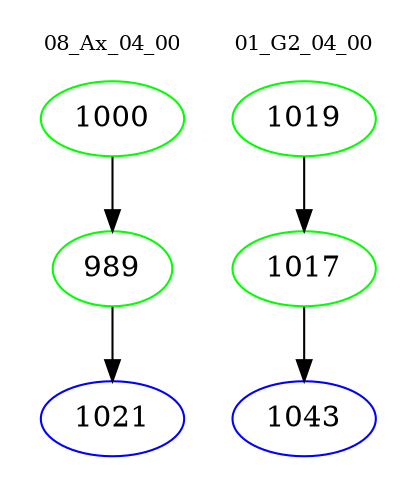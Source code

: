 digraph{
subgraph cluster_0 {
color = white
label = "08_Ax_04_00";
fontsize=10;
T0_1000 [label="1000", color="green"]
T0_1000 -> T0_989 [color="black"]
T0_989 [label="989", color="green"]
T0_989 -> T0_1021 [color="black"]
T0_1021 [label="1021", color="blue"]
}
subgraph cluster_1 {
color = white
label = "01_G2_04_00";
fontsize=10;
T1_1019 [label="1019", color="green"]
T1_1019 -> T1_1017 [color="black"]
T1_1017 [label="1017", color="green"]
T1_1017 -> T1_1043 [color="black"]
T1_1043 [label="1043", color="blue"]
}
}
